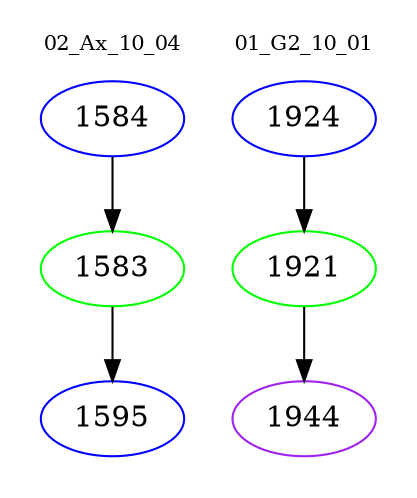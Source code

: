 digraph{
subgraph cluster_0 {
color = white
label = "02_Ax_10_04";
fontsize=10;
T0_1584 [label="1584", color="blue"]
T0_1584 -> T0_1583 [color="black"]
T0_1583 [label="1583", color="green"]
T0_1583 -> T0_1595 [color="black"]
T0_1595 [label="1595", color="blue"]
}
subgraph cluster_1 {
color = white
label = "01_G2_10_01";
fontsize=10;
T1_1924 [label="1924", color="blue"]
T1_1924 -> T1_1921 [color="black"]
T1_1921 [label="1921", color="green"]
T1_1921 -> T1_1944 [color="black"]
T1_1944 [label="1944", color="purple"]
}
}
